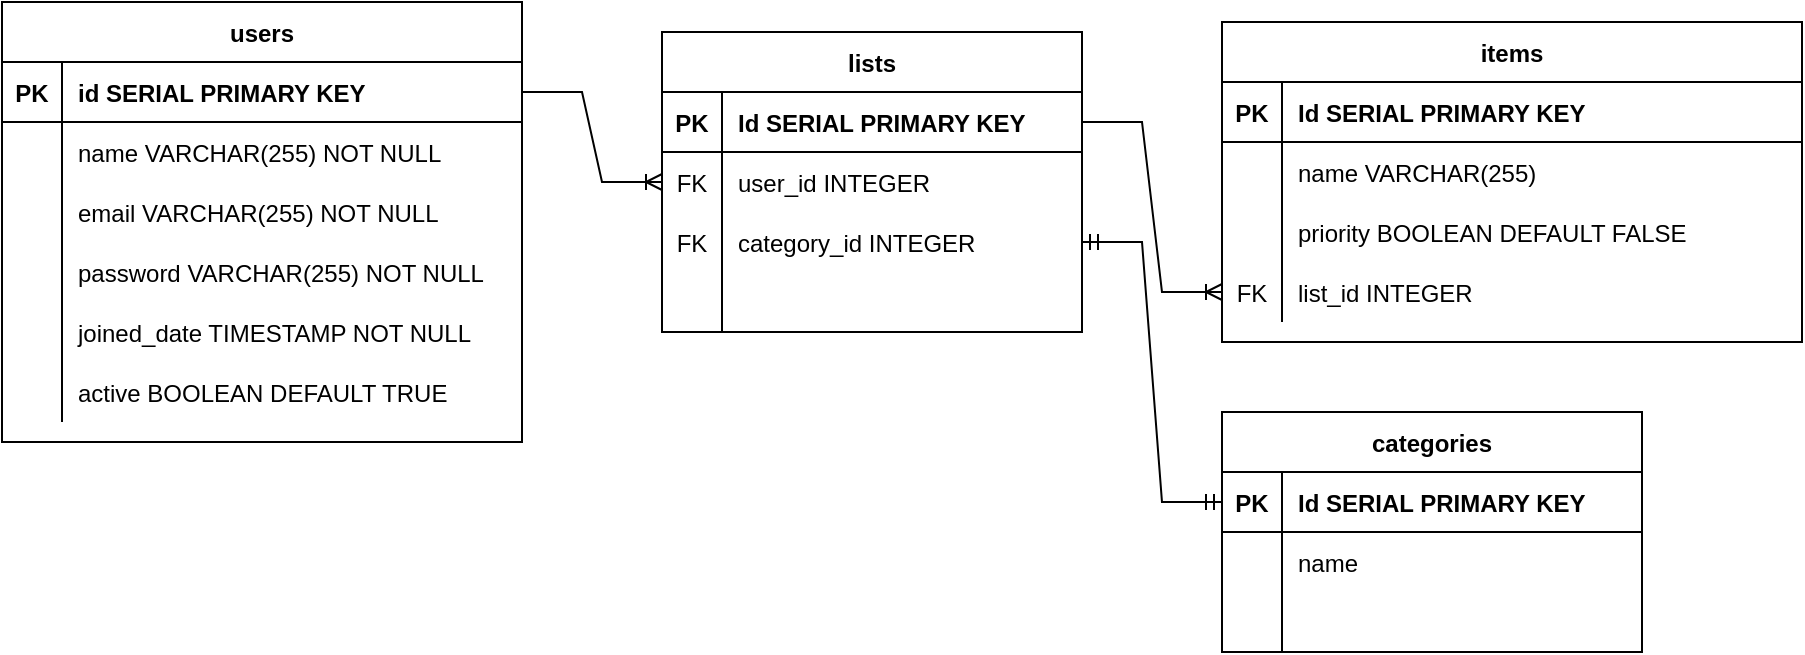 <mxfile version="15.5.4" type="device"><diagram id="KCZGclXnQO8GH5lrPN0e" name="Page-1"><mxGraphModel dx="943" dy="497" grid="1" gridSize="10" guides="1" tooltips="1" connect="1" arrows="1" fold="1" page="1" pageScale="1" pageWidth="850" pageHeight="1100" math="0" shadow="0"><root><mxCell id="0"/><mxCell id="1" parent="0"/><mxCell id="HsD-4K2ZS3YwalYA6x07-1" value="users" style="shape=table;startSize=30;container=1;collapsible=1;childLayout=tableLayout;fixedRows=1;rowLines=0;fontStyle=1;align=center;resizeLast=1;" parent="1" vertex="1"><mxGeometry x="20" y="20" width="260" height="220" as="geometry"/></mxCell><mxCell id="HsD-4K2ZS3YwalYA6x07-2" value="" style="shape=partialRectangle;collapsible=0;dropTarget=0;pointerEvents=0;fillColor=none;top=0;left=0;bottom=1;right=0;points=[[0,0.5],[1,0.5]];portConstraint=eastwest;" parent="HsD-4K2ZS3YwalYA6x07-1" vertex="1"><mxGeometry y="30" width="260" height="30" as="geometry"/></mxCell><mxCell id="HsD-4K2ZS3YwalYA6x07-3" value="PK" style="shape=partialRectangle;connectable=0;fillColor=none;top=0;left=0;bottom=0;right=0;fontStyle=1;overflow=hidden;" parent="HsD-4K2ZS3YwalYA6x07-2" vertex="1"><mxGeometry width="30" height="30" as="geometry"><mxRectangle width="30" height="30" as="alternateBounds"/></mxGeometry></mxCell><mxCell id="HsD-4K2ZS3YwalYA6x07-4" value="id SERIAL PRIMARY KEY   " style="shape=partialRectangle;connectable=0;fillColor=none;top=0;left=0;bottom=0;right=0;align=left;spacingLeft=6;fontStyle=1;overflow=hidden;" parent="HsD-4K2ZS3YwalYA6x07-2" vertex="1"><mxGeometry x="30" width="230" height="30" as="geometry"><mxRectangle width="230" height="30" as="alternateBounds"/></mxGeometry></mxCell><mxCell id="HsD-4K2ZS3YwalYA6x07-5" value="" style="shape=partialRectangle;collapsible=0;dropTarget=0;pointerEvents=0;fillColor=none;top=0;left=0;bottom=0;right=0;points=[[0,0.5],[1,0.5]];portConstraint=eastwest;" parent="HsD-4K2ZS3YwalYA6x07-1" vertex="1"><mxGeometry y="60" width="260" height="30" as="geometry"/></mxCell><mxCell id="HsD-4K2ZS3YwalYA6x07-6" value="" style="shape=partialRectangle;connectable=0;fillColor=none;top=0;left=0;bottom=0;right=0;editable=1;overflow=hidden;" parent="HsD-4K2ZS3YwalYA6x07-5" vertex="1"><mxGeometry width="30" height="30" as="geometry"><mxRectangle width="30" height="30" as="alternateBounds"/></mxGeometry></mxCell><mxCell id="HsD-4K2ZS3YwalYA6x07-7" value="name VARCHAR(255) NOT NULL" style="shape=partialRectangle;connectable=0;fillColor=none;top=0;left=0;bottom=0;right=0;align=left;spacingLeft=6;overflow=hidden;" parent="HsD-4K2ZS3YwalYA6x07-5" vertex="1"><mxGeometry x="30" width="230" height="30" as="geometry"><mxRectangle width="230" height="30" as="alternateBounds"/></mxGeometry></mxCell><mxCell id="HsD-4K2ZS3YwalYA6x07-8" value="" style="shape=partialRectangle;collapsible=0;dropTarget=0;pointerEvents=0;fillColor=none;top=0;left=0;bottom=0;right=0;points=[[0,0.5],[1,0.5]];portConstraint=eastwest;" parent="HsD-4K2ZS3YwalYA6x07-1" vertex="1"><mxGeometry y="90" width="260" height="30" as="geometry"/></mxCell><mxCell id="HsD-4K2ZS3YwalYA6x07-9" value="" style="shape=partialRectangle;connectable=0;fillColor=none;top=0;left=0;bottom=0;right=0;editable=1;overflow=hidden;" parent="HsD-4K2ZS3YwalYA6x07-8" vertex="1"><mxGeometry width="30" height="30" as="geometry"><mxRectangle width="30" height="30" as="alternateBounds"/></mxGeometry></mxCell><mxCell id="HsD-4K2ZS3YwalYA6x07-10" value="email VARCHAR(255) NOT NULL" style="shape=partialRectangle;connectable=0;fillColor=none;top=0;left=0;bottom=0;right=0;align=left;spacingLeft=6;overflow=hidden;" parent="HsD-4K2ZS3YwalYA6x07-8" vertex="1"><mxGeometry x="30" width="230" height="30" as="geometry"><mxRectangle width="230" height="30" as="alternateBounds"/></mxGeometry></mxCell><mxCell id="HsD-4K2ZS3YwalYA6x07-11" value="" style="shape=partialRectangle;collapsible=0;dropTarget=0;pointerEvents=0;fillColor=none;top=0;left=0;bottom=0;right=0;points=[[0,0.5],[1,0.5]];portConstraint=eastwest;" parent="HsD-4K2ZS3YwalYA6x07-1" vertex="1"><mxGeometry y="120" width="260" height="30" as="geometry"/></mxCell><mxCell id="HsD-4K2ZS3YwalYA6x07-12" value="" style="shape=partialRectangle;connectable=0;fillColor=none;top=0;left=0;bottom=0;right=0;editable=1;overflow=hidden;" parent="HsD-4K2ZS3YwalYA6x07-11" vertex="1"><mxGeometry width="30" height="30" as="geometry"><mxRectangle width="30" height="30" as="alternateBounds"/></mxGeometry></mxCell><mxCell id="HsD-4K2ZS3YwalYA6x07-13" value="password VARCHAR(255) NOT NULL" style="shape=partialRectangle;connectable=0;fillColor=none;top=0;left=0;bottom=0;right=0;align=left;spacingLeft=6;overflow=hidden;" parent="HsD-4K2ZS3YwalYA6x07-11" vertex="1"><mxGeometry x="30" width="230" height="30" as="geometry"><mxRectangle width="230" height="30" as="alternateBounds"/></mxGeometry></mxCell><mxCell id="HsD-4K2ZS3YwalYA6x07-27" value="" style="shape=partialRectangle;collapsible=0;dropTarget=0;pointerEvents=0;fillColor=none;top=0;left=0;bottom=0;right=0;points=[[0,0.5],[1,0.5]];portConstraint=eastwest;" parent="HsD-4K2ZS3YwalYA6x07-1" vertex="1"><mxGeometry y="150" width="260" height="30" as="geometry"/></mxCell><mxCell id="HsD-4K2ZS3YwalYA6x07-28" value="" style="shape=partialRectangle;connectable=0;fillColor=none;top=0;left=0;bottom=0;right=0;editable=1;overflow=hidden;" parent="HsD-4K2ZS3YwalYA6x07-27" vertex="1"><mxGeometry width="30" height="30" as="geometry"><mxRectangle width="30" height="30" as="alternateBounds"/></mxGeometry></mxCell><mxCell id="HsD-4K2ZS3YwalYA6x07-29" value="joined_date TIMESTAMP NOT NULL" style="shape=partialRectangle;connectable=0;fillColor=none;top=0;left=0;bottom=0;right=0;align=left;spacingLeft=6;overflow=hidden;" parent="HsD-4K2ZS3YwalYA6x07-27" vertex="1"><mxGeometry x="30" width="230" height="30" as="geometry"><mxRectangle width="230" height="30" as="alternateBounds"/></mxGeometry></mxCell><mxCell id="HsD-4K2ZS3YwalYA6x07-30" value="" style="shape=partialRectangle;collapsible=0;dropTarget=0;pointerEvents=0;fillColor=none;top=0;left=0;bottom=0;right=0;points=[[0,0.5],[1,0.5]];portConstraint=eastwest;" parent="HsD-4K2ZS3YwalYA6x07-1" vertex="1"><mxGeometry y="180" width="260" height="30" as="geometry"/></mxCell><mxCell id="HsD-4K2ZS3YwalYA6x07-31" value="" style="shape=partialRectangle;connectable=0;fillColor=none;top=0;left=0;bottom=0;right=0;editable=1;overflow=hidden;" parent="HsD-4K2ZS3YwalYA6x07-30" vertex="1"><mxGeometry width="30" height="30" as="geometry"><mxRectangle width="30" height="30" as="alternateBounds"/></mxGeometry></mxCell><mxCell id="HsD-4K2ZS3YwalYA6x07-32" value="active BOOLEAN DEFAULT TRUE" style="shape=partialRectangle;connectable=0;fillColor=none;top=0;left=0;bottom=0;right=0;align=left;spacingLeft=6;overflow=hidden;" parent="HsD-4K2ZS3YwalYA6x07-30" vertex="1"><mxGeometry x="30" width="230" height="30" as="geometry"><mxRectangle width="230" height="30" as="alternateBounds"/></mxGeometry></mxCell><mxCell id="HsD-4K2ZS3YwalYA6x07-33" value="lists" style="shape=table;startSize=30;container=1;collapsible=1;childLayout=tableLayout;fixedRows=1;rowLines=0;fontStyle=1;align=center;resizeLast=1;" parent="1" vertex="1"><mxGeometry x="350" y="35" width="210" height="150" as="geometry"/></mxCell><mxCell id="HsD-4K2ZS3YwalYA6x07-34" value="" style="shape=partialRectangle;collapsible=0;dropTarget=0;pointerEvents=0;fillColor=none;top=0;left=0;bottom=1;right=0;points=[[0,0.5],[1,0.5]];portConstraint=eastwest;" parent="HsD-4K2ZS3YwalYA6x07-33" vertex="1"><mxGeometry y="30" width="210" height="30" as="geometry"/></mxCell><mxCell id="HsD-4K2ZS3YwalYA6x07-35" value="PK" style="shape=partialRectangle;connectable=0;fillColor=none;top=0;left=0;bottom=0;right=0;fontStyle=1;overflow=hidden;" parent="HsD-4K2ZS3YwalYA6x07-34" vertex="1"><mxGeometry width="30" height="30" as="geometry"><mxRectangle width="30" height="30" as="alternateBounds"/></mxGeometry></mxCell><mxCell id="HsD-4K2ZS3YwalYA6x07-36" value="Id SERIAL PRIMARY KEY" style="shape=partialRectangle;connectable=0;fillColor=none;top=0;left=0;bottom=0;right=0;align=left;spacingLeft=6;fontStyle=1;overflow=hidden;" parent="HsD-4K2ZS3YwalYA6x07-34" vertex="1"><mxGeometry x="30" width="180" height="30" as="geometry"><mxRectangle width="180" height="30" as="alternateBounds"/></mxGeometry></mxCell><mxCell id="HsD-4K2ZS3YwalYA6x07-37" value="" style="shape=partialRectangle;collapsible=0;dropTarget=0;pointerEvents=0;fillColor=none;top=0;left=0;bottom=0;right=0;points=[[0,0.5],[1,0.5]];portConstraint=eastwest;" parent="HsD-4K2ZS3YwalYA6x07-33" vertex="1"><mxGeometry y="60" width="210" height="30" as="geometry"/></mxCell><mxCell id="HsD-4K2ZS3YwalYA6x07-38" value="FK" style="shape=partialRectangle;connectable=0;fillColor=none;top=0;left=0;bottom=0;right=0;editable=1;overflow=hidden;" parent="HsD-4K2ZS3YwalYA6x07-37" vertex="1"><mxGeometry width="30" height="30" as="geometry"><mxRectangle width="30" height="30" as="alternateBounds"/></mxGeometry></mxCell><mxCell id="HsD-4K2ZS3YwalYA6x07-39" value="user_id INTEGER" style="shape=partialRectangle;connectable=0;fillColor=none;top=0;left=0;bottom=0;right=0;align=left;spacingLeft=6;overflow=hidden;" parent="HsD-4K2ZS3YwalYA6x07-37" vertex="1"><mxGeometry x="30" width="180" height="30" as="geometry"><mxRectangle width="180" height="30" as="alternateBounds"/></mxGeometry></mxCell><mxCell id="HsD-4K2ZS3YwalYA6x07-43" value="" style="shape=partialRectangle;collapsible=0;dropTarget=0;pointerEvents=0;fillColor=none;top=0;left=0;bottom=0;right=0;points=[[0,0.5],[1,0.5]];portConstraint=eastwest;" parent="HsD-4K2ZS3YwalYA6x07-33" vertex="1"><mxGeometry y="90" width="210" height="30" as="geometry"/></mxCell><mxCell id="HsD-4K2ZS3YwalYA6x07-44" value="FK" style="shape=partialRectangle;connectable=0;fillColor=none;top=0;left=0;bottom=0;right=0;editable=1;overflow=hidden;" parent="HsD-4K2ZS3YwalYA6x07-43" vertex="1"><mxGeometry width="30" height="30" as="geometry"><mxRectangle width="30" height="30" as="alternateBounds"/></mxGeometry></mxCell><mxCell id="HsD-4K2ZS3YwalYA6x07-45" value="category_id INTEGER" style="shape=partialRectangle;connectable=0;fillColor=none;top=0;left=0;bottom=0;right=0;align=left;spacingLeft=6;overflow=hidden;" parent="HsD-4K2ZS3YwalYA6x07-43" vertex="1"><mxGeometry x="30" width="180" height="30" as="geometry"><mxRectangle width="180" height="30" as="alternateBounds"/></mxGeometry></mxCell><mxCell id="HsD-4K2ZS3YwalYA6x07-40" value="" style="shape=partialRectangle;collapsible=0;dropTarget=0;pointerEvents=0;fillColor=none;top=0;left=0;bottom=0;right=0;points=[[0,0.5],[1,0.5]];portConstraint=eastwest;" parent="HsD-4K2ZS3YwalYA6x07-33" vertex="1"><mxGeometry y="120" width="210" height="30" as="geometry"/></mxCell><mxCell id="HsD-4K2ZS3YwalYA6x07-41" value="" style="shape=partialRectangle;connectable=0;fillColor=none;top=0;left=0;bottom=0;right=0;editable=1;overflow=hidden;" parent="HsD-4K2ZS3YwalYA6x07-40" vertex="1"><mxGeometry width="30" height="30" as="geometry"><mxRectangle width="30" height="30" as="alternateBounds"/></mxGeometry></mxCell><mxCell id="HsD-4K2ZS3YwalYA6x07-42" value="" style="shape=partialRectangle;connectable=0;fillColor=none;top=0;left=0;bottom=0;right=0;align=left;spacingLeft=6;overflow=hidden;" parent="HsD-4K2ZS3YwalYA6x07-40" vertex="1"><mxGeometry x="30" width="180" height="30" as="geometry"><mxRectangle width="180" height="30" as="alternateBounds"/></mxGeometry></mxCell><mxCell id="HsD-4K2ZS3YwalYA6x07-46" value="categories" style="shape=table;startSize=30;container=1;collapsible=1;childLayout=tableLayout;fixedRows=1;rowLines=0;fontStyle=1;align=center;resizeLast=1;" parent="1" vertex="1"><mxGeometry x="630" y="225" width="210" height="120" as="geometry"/></mxCell><mxCell id="HsD-4K2ZS3YwalYA6x07-47" value="" style="shape=partialRectangle;collapsible=0;dropTarget=0;pointerEvents=0;fillColor=none;top=0;left=0;bottom=1;right=0;points=[[0,0.5],[1,0.5]];portConstraint=eastwest;" parent="HsD-4K2ZS3YwalYA6x07-46" vertex="1"><mxGeometry y="30" width="210" height="30" as="geometry"/></mxCell><mxCell id="HsD-4K2ZS3YwalYA6x07-48" value="PK" style="shape=partialRectangle;connectable=0;fillColor=none;top=0;left=0;bottom=0;right=0;fontStyle=1;overflow=hidden;" parent="HsD-4K2ZS3YwalYA6x07-47" vertex="1"><mxGeometry width="30" height="30" as="geometry"><mxRectangle width="30" height="30" as="alternateBounds"/></mxGeometry></mxCell><mxCell id="HsD-4K2ZS3YwalYA6x07-49" value="Id SERIAL PRIMARY KEY" style="shape=partialRectangle;connectable=0;fillColor=none;top=0;left=0;bottom=0;right=0;align=left;spacingLeft=6;fontStyle=1;overflow=hidden;" parent="HsD-4K2ZS3YwalYA6x07-47" vertex="1"><mxGeometry x="30" width="180" height="30" as="geometry"><mxRectangle width="180" height="30" as="alternateBounds"/></mxGeometry></mxCell><mxCell id="HsD-4K2ZS3YwalYA6x07-50" value="" style="shape=partialRectangle;collapsible=0;dropTarget=0;pointerEvents=0;fillColor=none;top=0;left=0;bottom=0;right=0;points=[[0,0.5],[1,0.5]];portConstraint=eastwest;" parent="HsD-4K2ZS3YwalYA6x07-46" vertex="1"><mxGeometry y="60" width="210" height="30" as="geometry"/></mxCell><mxCell id="HsD-4K2ZS3YwalYA6x07-51" value="" style="shape=partialRectangle;connectable=0;fillColor=none;top=0;left=0;bottom=0;right=0;editable=1;overflow=hidden;" parent="HsD-4K2ZS3YwalYA6x07-50" vertex="1"><mxGeometry width="30" height="30" as="geometry"><mxRectangle width="30" height="30" as="alternateBounds"/></mxGeometry></mxCell><mxCell id="HsD-4K2ZS3YwalYA6x07-52" value="name" style="shape=partialRectangle;connectable=0;fillColor=none;top=0;left=0;bottom=0;right=0;align=left;spacingLeft=6;overflow=hidden;" parent="HsD-4K2ZS3YwalYA6x07-50" vertex="1"><mxGeometry x="30" width="180" height="30" as="geometry"><mxRectangle width="180" height="30" as="alternateBounds"/></mxGeometry></mxCell><mxCell id="HsD-4K2ZS3YwalYA6x07-56" value="" style="shape=partialRectangle;collapsible=0;dropTarget=0;pointerEvents=0;fillColor=none;top=0;left=0;bottom=0;right=0;points=[[0,0.5],[1,0.5]];portConstraint=eastwest;" parent="HsD-4K2ZS3YwalYA6x07-46" vertex="1"><mxGeometry y="90" width="210" height="30" as="geometry"/></mxCell><mxCell id="HsD-4K2ZS3YwalYA6x07-57" value="" style="shape=partialRectangle;connectable=0;fillColor=none;top=0;left=0;bottom=0;right=0;editable=1;overflow=hidden;" parent="HsD-4K2ZS3YwalYA6x07-56" vertex="1"><mxGeometry width="30" height="30" as="geometry"><mxRectangle width="30" height="30" as="alternateBounds"/></mxGeometry></mxCell><mxCell id="HsD-4K2ZS3YwalYA6x07-58" value="" style="shape=partialRectangle;connectable=0;fillColor=none;top=0;left=0;bottom=0;right=0;align=left;spacingLeft=6;overflow=hidden;" parent="HsD-4K2ZS3YwalYA6x07-56" vertex="1"><mxGeometry x="30" width="180" height="30" as="geometry"><mxRectangle width="180" height="30" as="alternateBounds"/></mxGeometry></mxCell><mxCell id="HsD-4K2ZS3YwalYA6x07-59" value="items" style="shape=table;startSize=30;container=1;collapsible=1;childLayout=tableLayout;fixedRows=1;rowLines=0;fontStyle=1;align=center;resizeLast=1;" parent="1" vertex="1"><mxGeometry x="630" y="30" width="290" height="160" as="geometry"/></mxCell><mxCell id="HsD-4K2ZS3YwalYA6x07-60" value="" style="shape=partialRectangle;collapsible=0;dropTarget=0;pointerEvents=0;fillColor=none;top=0;left=0;bottom=1;right=0;points=[[0,0.5],[1,0.5]];portConstraint=eastwest;" parent="HsD-4K2ZS3YwalYA6x07-59" vertex="1"><mxGeometry y="30" width="290" height="30" as="geometry"/></mxCell><mxCell id="HsD-4K2ZS3YwalYA6x07-61" value="PK" style="shape=partialRectangle;connectable=0;fillColor=none;top=0;left=0;bottom=0;right=0;fontStyle=1;overflow=hidden;" parent="HsD-4K2ZS3YwalYA6x07-60" vertex="1"><mxGeometry width="30" height="30" as="geometry"><mxRectangle width="30" height="30" as="alternateBounds"/></mxGeometry></mxCell><mxCell id="HsD-4K2ZS3YwalYA6x07-62" value="Id SERIAL PRIMARY KEY" style="shape=partialRectangle;connectable=0;fillColor=none;top=0;left=0;bottom=0;right=0;align=left;spacingLeft=6;fontStyle=1;overflow=hidden;" parent="HsD-4K2ZS3YwalYA6x07-60" vertex="1"><mxGeometry x="30" width="260" height="30" as="geometry"><mxRectangle width="260" height="30" as="alternateBounds"/></mxGeometry></mxCell><mxCell id="HsD-4K2ZS3YwalYA6x07-63" value="" style="shape=partialRectangle;collapsible=0;dropTarget=0;pointerEvents=0;fillColor=none;top=0;left=0;bottom=0;right=0;points=[[0,0.5],[1,0.5]];portConstraint=eastwest;" parent="HsD-4K2ZS3YwalYA6x07-59" vertex="1"><mxGeometry y="60" width="290" height="30" as="geometry"/></mxCell><mxCell id="HsD-4K2ZS3YwalYA6x07-64" value="" style="shape=partialRectangle;connectable=0;fillColor=none;top=0;left=0;bottom=0;right=0;editable=1;overflow=hidden;" parent="HsD-4K2ZS3YwalYA6x07-63" vertex="1"><mxGeometry width="30" height="30" as="geometry"><mxRectangle width="30" height="30" as="alternateBounds"/></mxGeometry></mxCell><mxCell id="HsD-4K2ZS3YwalYA6x07-65" value="name VARCHAR(255)" style="shape=partialRectangle;connectable=0;fillColor=none;top=0;left=0;bottom=0;right=0;align=left;spacingLeft=6;overflow=hidden;" parent="HsD-4K2ZS3YwalYA6x07-63" vertex="1"><mxGeometry x="30" width="260" height="30" as="geometry"><mxRectangle width="260" height="30" as="alternateBounds"/></mxGeometry></mxCell><mxCell id="HsD-4K2ZS3YwalYA6x07-69" value="" style="shape=partialRectangle;collapsible=0;dropTarget=0;pointerEvents=0;fillColor=none;top=0;left=0;bottom=0;right=0;points=[[0,0.5],[1,0.5]];portConstraint=eastwest;" parent="HsD-4K2ZS3YwalYA6x07-59" vertex="1"><mxGeometry y="90" width="290" height="30" as="geometry"/></mxCell><mxCell id="HsD-4K2ZS3YwalYA6x07-70" value="" style="shape=partialRectangle;connectable=0;fillColor=none;top=0;left=0;bottom=0;right=0;editable=1;overflow=hidden;" parent="HsD-4K2ZS3YwalYA6x07-69" vertex="1"><mxGeometry width="30" height="30" as="geometry"><mxRectangle width="30" height="30" as="alternateBounds"/></mxGeometry></mxCell><mxCell id="HsD-4K2ZS3YwalYA6x07-71" value="priority BOOLEAN DEFAULT FALSE" style="shape=partialRectangle;connectable=0;fillColor=none;top=0;left=0;bottom=0;right=0;align=left;spacingLeft=6;overflow=hidden;" parent="HsD-4K2ZS3YwalYA6x07-69" vertex="1"><mxGeometry x="30" width="260" height="30" as="geometry"><mxRectangle width="260" height="30" as="alternateBounds"/></mxGeometry></mxCell><mxCell id="HsD-4K2ZS3YwalYA6x07-66" value="" style="shape=partialRectangle;collapsible=0;dropTarget=0;pointerEvents=0;fillColor=none;top=0;left=0;bottom=0;right=0;points=[[0,0.5],[1,0.5]];portConstraint=eastwest;" parent="HsD-4K2ZS3YwalYA6x07-59" vertex="1"><mxGeometry y="120" width="290" height="30" as="geometry"/></mxCell><mxCell id="HsD-4K2ZS3YwalYA6x07-67" value="FK" style="shape=partialRectangle;connectable=0;fillColor=none;top=0;left=0;bottom=0;right=0;editable=1;overflow=hidden;" parent="HsD-4K2ZS3YwalYA6x07-66" vertex="1"><mxGeometry width="30" height="30" as="geometry"><mxRectangle width="30" height="30" as="alternateBounds"/></mxGeometry></mxCell><mxCell id="HsD-4K2ZS3YwalYA6x07-68" value="list_id INTEGER" style="shape=partialRectangle;connectable=0;fillColor=none;top=0;left=0;bottom=0;right=0;align=left;spacingLeft=6;overflow=hidden;" parent="HsD-4K2ZS3YwalYA6x07-66" vertex="1"><mxGeometry x="30" width="260" height="30" as="geometry"><mxRectangle width="260" height="30" as="alternateBounds"/></mxGeometry></mxCell><mxCell id="HsD-4K2ZS3YwalYA6x07-72" value="" style="edgeStyle=entityRelationEdgeStyle;fontSize=12;html=1;endArrow=ERoneToMany;rounded=0;exitX=1;exitY=0.5;exitDx=0;exitDy=0;entryX=0;entryY=0.5;entryDx=0;entryDy=0;" parent="1" source="HsD-4K2ZS3YwalYA6x07-2" target="HsD-4K2ZS3YwalYA6x07-37" edge="1"><mxGeometry width="100" height="100" relative="1" as="geometry"><mxPoint x="370" y="290" as="sourcePoint"/><mxPoint x="470" y="190" as="targetPoint"/></mxGeometry></mxCell><mxCell id="HsD-4K2ZS3YwalYA6x07-73" value="" style="edgeStyle=entityRelationEdgeStyle;fontSize=12;html=1;endArrow=ERmandOne;startArrow=ERmandOne;rounded=0;entryX=0;entryY=0.5;entryDx=0;entryDy=0;" parent="1" source="HsD-4K2ZS3YwalYA6x07-43" target="HsD-4K2ZS3YwalYA6x07-47" edge="1"><mxGeometry width="100" height="100" relative="1" as="geometry"><mxPoint x="370" y="290" as="sourcePoint"/><mxPoint x="470" y="190" as="targetPoint"/></mxGeometry></mxCell><mxCell id="HsD-4K2ZS3YwalYA6x07-74" value="" style="edgeStyle=entityRelationEdgeStyle;fontSize=12;html=1;endArrow=ERoneToMany;rounded=0;entryX=0;entryY=0.5;entryDx=0;entryDy=0;exitX=1;exitY=0.5;exitDx=0;exitDy=0;" parent="1" source="HsD-4K2ZS3YwalYA6x07-34" target="HsD-4K2ZS3YwalYA6x07-66" edge="1"><mxGeometry width="100" height="100" relative="1" as="geometry"><mxPoint x="370" y="290" as="sourcePoint"/><mxPoint x="470" y="190" as="targetPoint"/></mxGeometry></mxCell></root></mxGraphModel></diagram></mxfile>